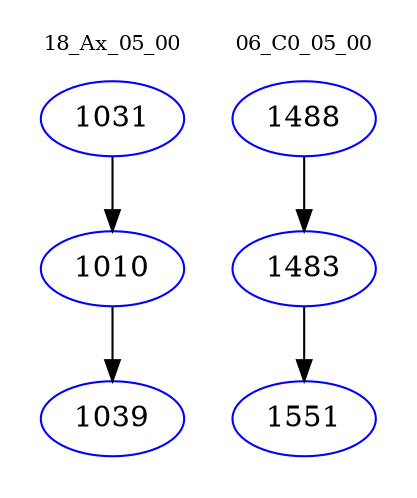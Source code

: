 digraph{
subgraph cluster_0 {
color = white
label = "18_Ax_05_00";
fontsize=10;
T0_1031 [label="1031", color="blue"]
T0_1031 -> T0_1010 [color="black"]
T0_1010 [label="1010", color="blue"]
T0_1010 -> T0_1039 [color="black"]
T0_1039 [label="1039", color="blue"]
}
subgraph cluster_1 {
color = white
label = "06_C0_05_00";
fontsize=10;
T1_1488 [label="1488", color="blue"]
T1_1488 -> T1_1483 [color="black"]
T1_1483 [label="1483", color="blue"]
T1_1483 -> T1_1551 [color="black"]
T1_1551 [label="1551", color="blue"]
}
}
